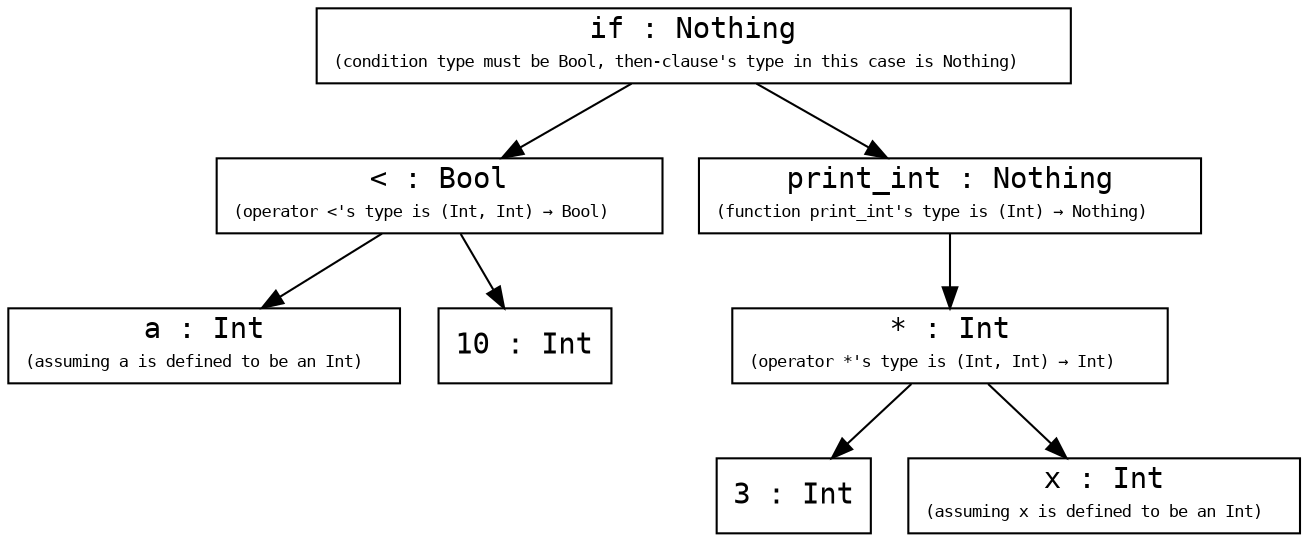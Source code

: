digraph G {
  ordering="out"
  node [shape="rect", fontname="monospace"]
  edge [fontsize=10, fontname="monospace"]

  if [label=<if : Nothing<BR/><FONT POINT-SIZE="8">(condition type must be Bool, then-clause's type in this case is Nothing)</FONT>&nbsp;&nbsp;>]
  lt [label=<&lt; : Bool<BR/><FONT POINT-SIZE="8">(operator &lt;'s type is (Int, Int) → Bool)</FONT>&nbsp;&nbsp;>]
  print_int [label=<print_int : Nothing<BR/><FONT POINT-SIZE="8">(function print_int's type is (Int) → Nothing)</FONT>&nbsp;&nbsp;>]
  times [label=<* : Int<BR/><FONT POINT-SIZE="8">(operator *'s type is (Int, Int) → Int)</FONT>&nbsp;&nbsp;>]
  three [label="3 : Int"]
  ten [label="10 : Int"]
  a [label=<a : Int<BR/><FONT POINT-SIZE="8">(assuming a is defined to be an Int)</FONT>&nbsp;>]
  x [label=<x : Int<BR/><FONT POINT-SIZE="8">(assuming x is defined to be an Int)</FONT>&nbsp;>]

  if -> lt
  lt -> a
  lt -> ten
  if -> print_int
  print_int -> times
  times -> three
  times -> x
}
